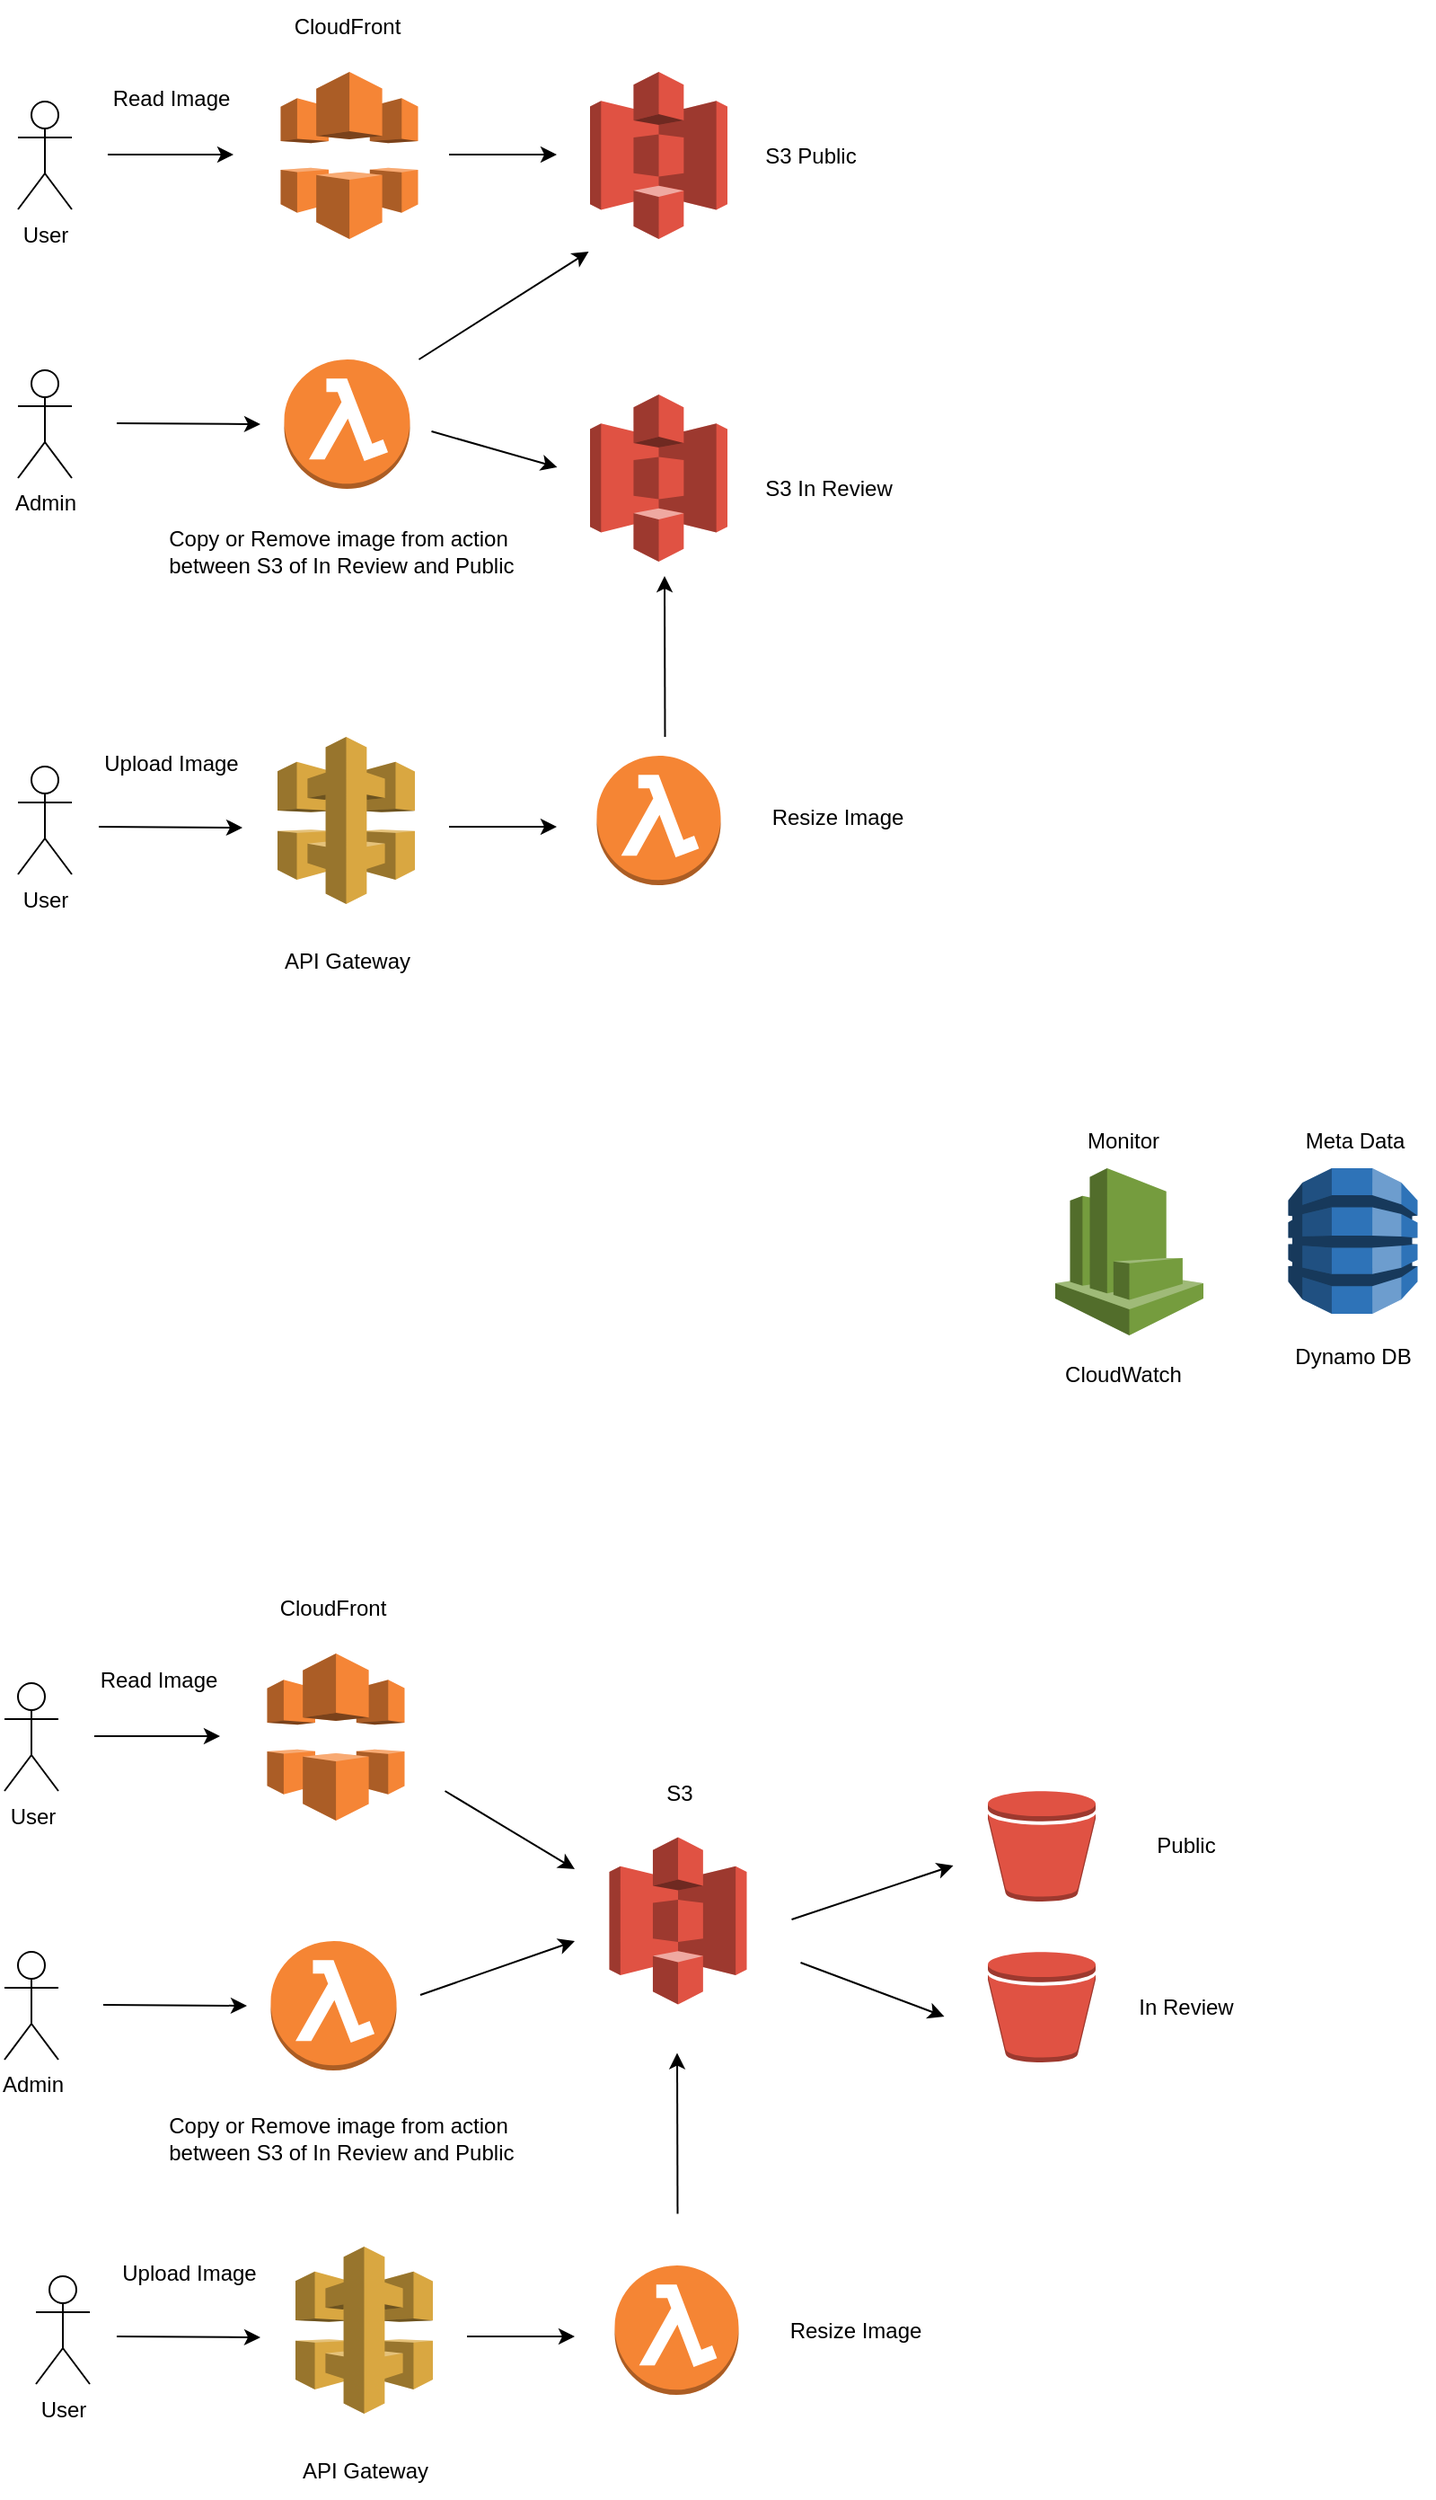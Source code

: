 <mxfile version="21.7.2" type="github">
  <diagram name="Page-1" id="Hr2RtcKhyDHUeB_40bp3">
    <mxGraphModel dx="1316" dy="1042" grid="1" gridSize="10" guides="1" tooltips="1" connect="1" arrows="1" fold="1" page="1" pageScale="1" pageWidth="850" pageHeight="1100" math="0" shadow="0">
      <root>
        <mxCell id="0" />
        <mxCell id="1" parent="0" />
        <mxCell id="n1CQJEEDBxQEsBh69DtY-2" value="" style="outlineConnect=0;dashed=0;verticalLabelPosition=bottom;verticalAlign=top;align=center;html=1;shape=mxgraph.aws3.lambda_function;fillColor=#F58534;gradientColor=none;" parent="1" vertex="1">
          <mxGeometry x="372.25" y="480.5" width="69" height="72" as="geometry" />
        </mxCell>
        <mxCell id="n1CQJEEDBxQEsBh69DtY-5" value="" style="outlineConnect=0;dashed=0;verticalLabelPosition=bottom;verticalAlign=top;align=center;html=1;shape=mxgraph.aws3.cloudfront;fillColor=#F58536;gradientColor=none;" parent="1" vertex="1">
          <mxGeometry x="196.25" y="100" width="76.5" height="93" as="geometry" />
        </mxCell>
        <mxCell id="n1CQJEEDBxQEsBh69DtY-7" value="" style="outlineConnect=0;dashed=0;verticalLabelPosition=bottom;verticalAlign=top;align=center;html=1;shape=mxgraph.aws3.s3;fillColor=#E05243;gradientColor=none;" parent="1" vertex="1">
          <mxGeometry x="368.5" y="279.5" width="76.5" height="93" as="geometry" />
        </mxCell>
        <mxCell id="n1CQJEEDBxQEsBh69DtY-9" value="Resize Image" style="text;html=1;align=center;verticalAlign=middle;resizable=0;points=[];autosize=1;strokeColor=none;fillColor=none;" parent="1" vertex="1">
          <mxGeometry x="455.75" y="500" width="100" height="30" as="geometry" />
        </mxCell>
        <mxCell id="n1CQJEEDBxQEsBh69DtY-11" value="Read Image" style="text;html=1;align=center;verticalAlign=middle;resizable=0;points=[];autosize=1;strokeColor=none;fillColor=none;" parent="1" vertex="1">
          <mxGeometry x="90" y="100" width="90" height="30" as="geometry" />
        </mxCell>
        <mxCell id="n1CQJEEDBxQEsBh69DtY-12" value="User" style="shape=umlActor;verticalLabelPosition=bottom;verticalAlign=top;html=1;outlineConnect=0;" parent="1" vertex="1">
          <mxGeometry x="50" y="486.5" width="30" height="60" as="geometry" />
        </mxCell>
        <mxCell id="n1CQJEEDBxQEsBh69DtY-15" value="CloudFront" style="text;html=1;align=center;verticalAlign=middle;resizable=0;points=[];autosize=1;strokeColor=none;fillColor=none;" parent="1" vertex="1">
          <mxGeometry x="192.75" y="60" width="80" height="30" as="geometry" />
        </mxCell>
        <mxCell id="n1CQJEEDBxQEsBh69DtY-17" value="S3 Public" style="text;html=1;align=center;verticalAlign=middle;resizable=0;points=[];autosize=1;strokeColor=none;fillColor=none;" parent="1" vertex="1">
          <mxGeometry x="455.75" y="131.5" width="70" height="30" as="geometry" />
        </mxCell>
        <mxCell id="n1CQJEEDBxQEsBh69DtY-18" value="" style="outlineConnect=0;dashed=0;verticalLabelPosition=bottom;verticalAlign=top;align=center;html=1;shape=mxgraph.aws3.api_gateway;fillColor=#D9A741;gradientColor=none;" parent="1" vertex="1">
          <mxGeometry x="194.5" y="470" width="76.5" height="93" as="geometry" />
        </mxCell>
        <mxCell id="n1CQJEEDBxQEsBh69DtY-19" value="API Gateway" style="text;html=1;align=center;verticalAlign=middle;resizable=0;points=[];autosize=1;strokeColor=none;fillColor=none;" parent="1" vertex="1">
          <mxGeometry x="187.75" y="580" width="90" height="30" as="geometry" />
        </mxCell>
        <mxCell id="n1CQJEEDBxQEsBh69DtY-24" value="Upload Image" style="text;html=1;align=center;verticalAlign=middle;resizable=0;points=[];autosize=1;strokeColor=none;fillColor=none;" parent="1" vertex="1">
          <mxGeometry x="85" y="470" width="100" height="30" as="geometry" />
        </mxCell>
        <mxCell id="n1CQJEEDBxQEsBh69DtY-25" value="" style="outlineConnect=0;dashed=0;verticalLabelPosition=bottom;verticalAlign=top;align=center;html=1;shape=mxgraph.aws3.cloudwatch;fillColor=#759C3E;gradientColor=none;" parent="1" vertex="1">
          <mxGeometry x="627.5" y="710" width="82.5" height="93" as="geometry" />
        </mxCell>
        <mxCell id="n1CQJEEDBxQEsBh69DtY-26" value="CloudWatch" style="text;html=1;align=center;verticalAlign=middle;resizable=0;points=[];autosize=1;strokeColor=none;fillColor=none;" parent="1" vertex="1">
          <mxGeometry x="620" y="810" width="90" height="30" as="geometry" />
        </mxCell>
        <mxCell id="n1CQJEEDBxQEsBh69DtY-28" value="Monitor&lt;br&gt;" style="text;html=1;align=center;verticalAlign=middle;resizable=0;points=[];autosize=1;strokeColor=none;fillColor=none;" parent="1" vertex="1">
          <mxGeometry x="635" y="680" width="60" height="30" as="geometry" />
        </mxCell>
        <mxCell id="n1CQJEEDBxQEsBh69DtY-29" value="User" style="shape=umlActor;verticalLabelPosition=bottom;verticalAlign=top;html=1;outlineConnect=0;" parent="1" vertex="1">
          <mxGeometry x="50" y="116.5" width="30" height="60" as="geometry" />
        </mxCell>
        <mxCell id="zB1ALJJBzp2TRj6HRCjQ-2" value="" style="outlineConnect=0;dashed=0;verticalLabelPosition=bottom;verticalAlign=top;align=center;html=1;shape=mxgraph.aws3.dynamo_db;fillColor=#2E73B8;gradientColor=none;" parent="1" vertex="1">
          <mxGeometry x="757.25" y="710" width="72" height="81" as="geometry" />
        </mxCell>
        <mxCell id="zB1ALJJBzp2TRj6HRCjQ-3" value="Dynamo DB" style="text;html=1;align=center;verticalAlign=middle;resizable=0;points=[];autosize=1;strokeColor=none;fillColor=none;" parent="1" vertex="1">
          <mxGeometry x="748.25" y="800" width="90" height="30" as="geometry" />
        </mxCell>
        <mxCell id="zB1ALJJBzp2TRj6HRCjQ-5" value="Meta Data" style="text;html=1;align=center;verticalAlign=middle;resizable=0;points=[];autosize=1;strokeColor=none;fillColor=none;" parent="1" vertex="1">
          <mxGeometry x="753.75" y="680" width="80" height="30" as="geometry" />
        </mxCell>
        <mxCell id="Y1Ew_5oxsc8gn9YXY2a8-1" value="" style="outlineConnect=0;dashed=0;verticalLabelPosition=bottom;verticalAlign=top;align=center;html=1;shape=mxgraph.aws3.s3;fillColor=#E05243;gradientColor=none;" vertex="1" parent="1">
          <mxGeometry x="368.5" y="100" width="76.5" height="93" as="geometry" />
        </mxCell>
        <mxCell id="Y1Ew_5oxsc8gn9YXY2a8-3" value="S3 In Review" style="text;html=1;align=center;verticalAlign=middle;resizable=0;points=[];autosize=1;strokeColor=none;fillColor=none;" vertex="1" parent="1">
          <mxGeometry x="455.75" y="317" width="90" height="30" as="geometry" />
        </mxCell>
        <mxCell id="Y1Ew_5oxsc8gn9YXY2a8-4" value="Admin" style="shape=umlActor;verticalLabelPosition=bottom;verticalAlign=top;html=1;outlineConnect=0;" vertex="1" parent="1">
          <mxGeometry x="50" y="266" width="30" height="60" as="geometry" />
        </mxCell>
        <mxCell id="Y1Ew_5oxsc8gn9YXY2a8-6" value="" style="outlineConnect=0;dashed=0;verticalLabelPosition=bottom;verticalAlign=top;align=center;html=1;shape=mxgraph.aws3.lambda_function;fillColor=#F58534;gradientColor=none;" vertex="1" parent="1">
          <mxGeometry x="198.25" y="260" width="70" height="72" as="geometry" />
        </mxCell>
        <mxCell id="Y1Ew_5oxsc8gn9YXY2a8-13" value="Copy or Remove image from action&lt;br&gt;&amp;nbsp;between S3 of In Review and Public" style="text;html=1;align=center;verticalAlign=middle;resizable=0;points=[];autosize=1;strokeColor=none;fillColor=none;" vertex="1" parent="1">
          <mxGeometry x="118.25" y="347" width="220" height="40" as="geometry" />
        </mxCell>
        <mxCell id="Y1Ew_5oxsc8gn9YXY2a8-14" value="" style="edgeStyle=none;orthogonalLoop=1;jettySize=auto;html=1;rounded=0;" edge="1" parent="1">
          <mxGeometry width="100" relative="1" as="geometry">
            <mxPoint x="280.25" y="300" as="sourcePoint" />
            <mxPoint x="350.25" y="320" as="targetPoint" />
            <Array as="points" />
          </mxGeometry>
        </mxCell>
        <mxCell id="Y1Ew_5oxsc8gn9YXY2a8-15" value="" style="edgeStyle=none;orthogonalLoop=1;jettySize=auto;html=1;rounded=0;" edge="1" parent="1">
          <mxGeometry width="100" relative="1" as="geometry">
            <mxPoint x="290" y="146" as="sourcePoint" />
            <mxPoint x="350" y="146" as="targetPoint" />
            <Array as="points" />
          </mxGeometry>
        </mxCell>
        <mxCell id="Y1Ew_5oxsc8gn9YXY2a8-16" value="" style="edgeStyle=none;orthogonalLoop=1;jettySize=auto;html=1;rounded=0;" edge="1" parent="1">
          <mxGeometry width="100" relative="1" as="geometry">
            <mxPoint x="105" y="295.5" as="sourcePoint" />
            <mxPoint x="185" y="296" as="targetPoint" />
            <Array as="points" />
          </mxGeometry>
        </mxCell>
        <mxCell id="Y1Ew_5oxsc8gn9YXY2a8-17" value="" style="edgeStyle=none;orthogonalLoop=1;jettySize=auto;html=1;rounded=0;" edge="1" parent="1">
          <mxGeometry width="100" relative="1" as="geometry">
            <mxPoint x="100" y="146" as="sourcePoint" />
            <mxPoint x="170" y="146" as="targetPoint" />
            <Array as="points" />
          </mxGeometry>
        </mxCell>
        <mxCell id="Y1Ew_5oxsc8gn9YXY2a8-20" value="" style="edgeStyle=none;orthogonalLoop=1;jettySize=auto;html=1;rounded=0;" edge="1" parent="1">
          <mxGeometry width="100" relative="1" as="geometry">
            <mxPoint x="410.25" y="470" as="sourcePoint" />
            <mxPoint x="410" y="380.5" as="targetPoint" />
            <Array as="points" />
          </mxGeometry>
        </mxCell>
        <mxCell id="Y1Ew_5oxsc8gn9YXY2a8-21" value="" style="edgeStyle=none;orthogonalLoop=1;jettySize=auto;html=1;rounded=0;" edge="1" parent="1">
          <mxGeometry width="100" relative="1" as="geometry">
            <mxPoint x="290" y="520" as="sourcePoint" />
            <mxPoint x="350" y="520" as="targetPoint" />
            <Array as="points" />
          </mxGeometry>
        </mxCell>
        <mxCell id="Y1Ew_5oxsc8gn9YXY2a8-22" value="" style="edgeStyle=none;orthogonalLoop=1;jettySize=auto;html=1;rounded=0;" edge="1" parent="1">
          <mxGeometry width="100" relative="1" as="geometry">
            <mxPoint x="95" y="520" as="sourcePoint" />
            <mxPoint x="175" y="520.5" as="targetPoint" />
            <Array as="points" />
          </mxGeometry>
        </mxCell>
        <mxCell id="Y1Ew_5oxsc8gn9YXY2a8-23" value="" style="edgeStyle=none;orthogonalLoop=1;jettySize=auto;html=1;rounded=0;" edge="1" parent="1">
          <mxGeometry width="100" relative="1" as="geometry">
            <mxPoint x="273.25" y="260" as="sourcePoint" />
            <mxPoint x="367.75" y="200" as="targetPoint" />
            <Array as="points" />
          </mxGeometry>
        </mxCell>
        <mxCell id="Y1Ew_5oxsc8gn9YXY2a8-24" value="" style="outlineConnect=0;dashed=0;verticalLabelPosition=bottom;verticalAlign=top;align=center;html=1;shape=mxgraph.aws3.lambda_function;fillColor=#F58534;gradientColor=none;" vertex="1" parent="1">
          <mxGeometry x="382.25" y="1320.5" width="69" height="72" as="geometry" />
        </mxCell>
        <mxCell id="Y1Ew_5oxsc8gn9YXY2a8-25" value="" style="outlineConnect=0;dashed=0;verticalLabelPosition=bottom;verticalAlign=top;align=center;html=1;shape=mxgraph.aws3.cloudfront;fillColor=#F58536;gradientColor=none;" vertex="1" parent="1">
          <mxGeometry x="188.75" y="980" width="76.5" height="93" as="geometry" />
        </mxCell>
        <mxCell id="Y1Ew_5oxsc8gn9YXY2a8-26" value="" style="outlineConnect=0;dashed=0;verticalLabelPosition=bottom;verticalAlign=top;align=center;html=1;shape=mxgraph.aws3.s3;fillColor=#E05243;gradientColor=none;" vertex="1" parent="1">
          <mxGeometry x="379.25" y="1082.25" width="76.5" height="93" as="geometry" />
        </mxCell>
        <mxCell id="Y1Ew_5oxsc8gn9YXY2a8-27" value="Resize Image" style="text;html=1;align=center;verticalAlign=middle;resizable=0;points=[];autosize=1;strokeColor=none;fillColor=none;" vertex="1" parent="1">
          <mxGeometry x="465.75" y="1341.5" width="100" height="30" as="geometry" />
        </mxCell>
        <mxCell id="Y1Ew_5oxsc8gn9YXY2a8-28" value="Read Image" style="text;html=1;align=center;verticalAlign=middle;resizable=0;points=[];autosize=1;strokeColor=none;fillColor=none;" vertex="1" parent="1">
          <mxGeometry x="82.5" y="980" width="90" height="30" as="geometry" />
        </mxCell>
        <mxCell id="Y1Ew_5oxsc8gn9YXY2a8-29" value="User" style="shape=umlActor;verticalLabelPosition=bottom;verticalAlign=top;html=1;outlineConnect=0;" vertex="1" parent="1">
          <mxGeometry x="60" y="1326.5" width="30" height="60" as="geometry" />
        </mxCell>
        <mxCell id="Y1Ew_5oxsc8gn9YXY2a8-30" value="CloudFront" style="text;html=1;align=center;verticalAlign=middle;resizable=0;points=[];autosize=1;strokeColor=none;fillColor=none;" vertex="1" parent="1">
          <mxGeometry x="185.25" y="940" width="80" height="30" as="geometry" />
        </mxCell>
        <mxCell id="Y1Ew_5oxsc8gn9YXY2a8-31" value="Public" style="text;html=1;align=center;verticalAlign=middle;resizable=0;points=[];autosize=1;strokeColor=none;fillColor=none;" vertex="1" parent="1">
          <mxGeometry x="670" y="1072.25" width="60" height="30" as="geometry" />
        </mxCell>
        <mxCell id="Y1Ew_5oxsc8gn9YXY2a8-32" value="" style="outlineConnect=0;dashed=0;verticalLabelPosition=bottom;verticalAlign=top;align=center;html=1;shape=mxgraph.aws3.api_gateway;fillColor=#D9A741;gradientColor=none;" vertex="1" parent="1">
          <mxGeometry x="204.5" y="1310" width="76.5" height="93" as="geometry" />
        </mxCell>
        <mxCell id="Y1Ew_5oxsc8gn9YXY2a8-33" value="API Gateway" style="text;html=1;align=center;verticalAlign=middle;resizable=0;points=[];autosize=1;strokeColor=none;fillColor=none;" vertex="1" parent="1">
          <mxGeometry x="197.75" y="1420" width="90" height="30" as="geometry" />
        </mxCell>
        <mxCell id="Y1Ew_5oxsc8gn9YXY2a8-34" value="Upload Image" style="text;html=1;align=center;verticalAlign=middle;resizable=0;points=[];autosize=1;strokeColor=none;fillColor=none;" vertex="1" parent="1">
          <mxGeometry x="95" y="1310" width="100" height="30" as="geometry" />
        </mxCell>
        <mxCell id="Y1Ew_5oxsc8gn9YXY2a8-35" value="User" style="shape=umlActor;verticalLabelPosition=bottom;verticalAlign=top;html=1;outlineConnect=0;" vertex="1" parent="1">
          <mxGeometry x="42.5" y="996.5" width="30" height="60" as="geometry" />
        </mxCell>
        <mxCell id="Y1Ew_5oxsc8gn9YXY2a8-37" value="S3" style="text;html=1;align=center;verticalAlign=middle;resizable=0;points=[];autosize=1;strokeColor=none;fillColor=none;" vertex="1" parent="1">
          <mxGeometry x="397.5" y="1043" width="40" height="30" as="geometry" />
        </mxCell>
        <mxCell id="Y1Ew_5oxsc8gn9YXY2a8-38" value="Admin" style="shape=umlActor;verticalLabelPosition=bottom;verticalAlign=top;html=1;outlineConnect=0;" vertex="1" parent="1">
          <mxGeometry x="42.5" y="1146" width="30" height="60" as="geometry" />
        </mxCell>
        <mxCell id="Y1Ew_5oxsc8gn9YXY2a8-39" value="" style="outlineConnect=0;dashed=0;verticalLabelPosition=bottom;verticalAlign=top;align=center;html=1;shape=mxgraph.aws3.lambda_function;fillColor=#F58534;gradientColor=none;" vertex="1" parent="1">
          <mxGeometry x="190.75" y="1140" width="70" height="72" as="geometry" />
        </mxCell>
        <mxCell id="Y1Ew_5oxsc8gn9YXY2a8-42" value="" style="edgeStyle=none;orthogonalLoop=1;jettySize=auto;html=1;rounded=0;" edge="1" parent="1">
          <mxGeometry width="100" relative="1" as="geometry">
            <mxPoint x="287.75" y="1056.5" as="sourcePoint" />
            <mxPoint x="360" y="1100" as="targetPoint" />
            <Array as="points" />
          </mxGeometry>
        </mxCell>
        <mxCell id="Y1Ew_5oxsc8gn9YXY2a8-43" value="" style="edgeStyle=none;orthogonalLoop=1;jettySize=auto;html=1;rounded=0;" edge="1" parent="1">
          <mxGeometry width="100" relative="1" as="geometry">
            <mxPoint x="97.5" y="1175.5" as="sourcePoint" />
            <mxPoint x="177.5" y="1176" as="targetPoint" />
            <Array as="points" />
          </mxGeometry>
        </mxCell>
        <mxCell id="Y1Ew_5oxsc8gn9YXY2a8-44" value="" style="edgeStyle=none;orthogonalLoop=1;jettySize=auto;html=1;rounded=0;" edge="1" parent="1">
          <mxGeometry width="100" relative="1" as="geometry">
            <mxPoint x="92.5" y="1026" as="sourcePoint" />
            <mxPoint x="162.5" y="1026" as="targetPoint" />
            <Array as="points" />
          </mxGeometry>
        </mxCell>
        <mxCell id="Y1Ew_5oxsc8gn9YXY2a8-45" value="" style="edgeStyle=none;orthogonalLoop=1;jettySize=auto;html=1;rounded=0;" edge="1" parent="1">
          <mxGeometry width="100" relative="1" as="geometry">
            <mxPoint x="417.25" y="1291.75" as="sourcePoint" />
            <mxPoint x="417" y="1202.25" as="targetPoint" />
            <Array as="points" />
          </mxGeometry>
        </mxCell>
        <mxCell id="Y1Ew_5oxsc8gn9YXY2a8-46" value="" style="edgeStyle=none;orthogonalLoop=1;jettySize=auto;html=1;rounded=0;" edge="1" parent="1">
          <mxGeometry width="100" relative="1" as="geometry">
            <mxPoint x="300" y="1360" as="sourcePoint" />
            <mxPoint x="360" y="1360" as="targetPoint" />
            <Array as="points" />
          </mxGeometry>
        </mxCell>
        <mxCell id="Y1Ew_5oxsc8gn9YXY2a8-47" value="" style="edgeStyle=none;orthogonalLoop=1;jettySize=auto;html=1;rounded=0;" edge="1" parent="1">
          <mxGeometry width="100" relative="1" as="geometry">
            <mxPoint x="105" y="1360" as="sourcePoint" />
            <mxPoint x="185" y="1360.5" as="targetPoint" />
            <Array as="points" />
          </mxGeometry>
        </mxCell>
        <mxCell id="Y1Ew_5oxsc8gn9YXY2a8-48" value="" style="edgeStyle=none;orthogonalLoop=1;jettySize=auto;html=1;rounded=0;" edge="1" parent="1">
          <mxGeometry width="100" relative="1" as="geometry">
            <mxPoint x="274" y="1170" as="sourcePoint" />
            <mxPoint x="360" y="1140" as="targetPoint" />
            <Array as="points" />
          </mxGeometry>
        </mxCell>
        <mxCell id="Y1Ew_5oxsc8gn9YXY2a8-49" value="" style="outlineConnect=0;dashed=0;verticalLabelPosition=bottom;verticalAlign=top;align=center;html=1;shape=mxgraph.aws3.bucket;fillColor=#E05243;gradientColor=none;" vertex="1" parent="1">
          <mxGeometry x="590" y="1056.5" width="60" height="61.5" as="geometry" />
        </mxCell>
        <mxCell id="Y1Ew_5oxsc8gn9YXY2a8-50" value="" style="edgeStyle=none;orthogonalLoop=1;jettySize=auto;html=1;rounded=0;" edge="1" parent="1">
          <mxGeometry width="100" relative="1" as="geometry">
            <mxPoint x="480.75" y="1128" as="sourcePoint" />
            <mxPoint x="570.75" y="1098" as="targetPoint" />
            <Array as="points" />
          </mxGeometry>
        </mxCell>
        <mxCell id="Y1Ew_5oxsc8gn9YXY2a8-51" value="In Review" style="text;html=1;align=center;verticalAlign=middle;resizable=0;points=[];autosize=1;strokeColor=none;fillColor=none;" vertex="1" parent="1">
          <mxGeometry x="660" y="1161.75" width="80" height="30" as="geometry" />
        </mxCell>
        <mxCell id="Y1Ew_5oxsc8gn9YXY2a8-52" value="" style="outlineConnect=0;dashed=0;verticalLabelPosition=bottom;verticalAlign=top;align=center;html=1;shape=mxgraph.aws3.bucket;fillColor=#E05243;gradientColor=none;" vertex="1" parent="1">
          <mxGeometry x="590" y="1146" width="60" height="61.5" as="geometry" />
        </mxCell>
        <mxCell id="Y1Ew_5oxsc8gn9YXY2a8-53" value="" style="edgeStyle=none;orthogonalLoop=1;jettySize=auto;html=1;rounded=0;" edge="1" parent="1">
          <mxGeometry width="100" relative="1" as="geometry">
            <mxPoint x="485.75" y="1152" as="sourcePoint" />
            <mxPoint x="565.75" y="1182" as="targetPoint" />
            <Array as="points" />
          </mxGeometry>
        </mxCell>
        <mxCell id="Y1Ew_5oxsc8gn9YXY2a8-54" value="Copy or Remove image from action&lt;br&gt;&amp;nbsp;between S3 of In Review and Public" style="text;html=1;align=center;verticalAlign=middle;resizable=0;points=[];autosize=1;strokeColor=none;fillColor=none;" vertex="1" parent="1">
          <mxGeometry x="118.25" y="1230" width="220" height="40" as="geometry" />
        </mxCell>
      </root>
    </mxGraphModel>
  </diagram>
</mxfile>
